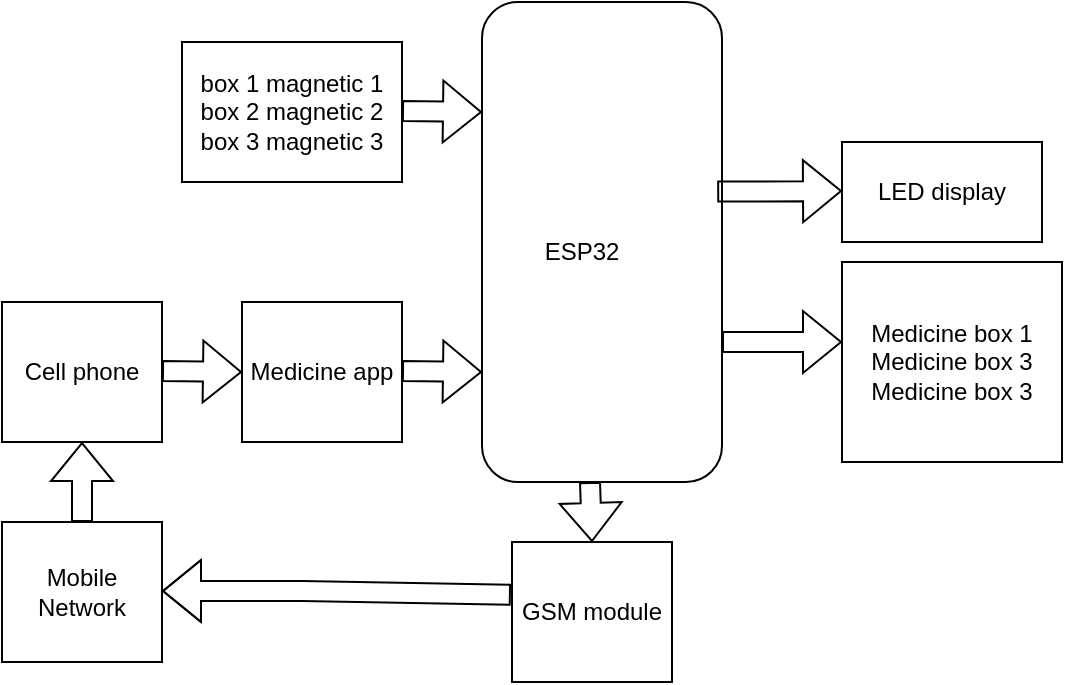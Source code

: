 <mxfile version="24.0.4" type="device">
  <diagram name="Page-1" id="bZUiNc4bK9qyyQ-w4RaY">
    <mxGraphModel dx="1034" dy="511" grid="1" gridSize="10" guides="1" tooltips="1" connect="1" arrows="1" fold="1" page="1" pageScale="1" pageWidth="850" pageHeight="1100" math="0" shadow="0">
      <root>
        <mxCell id="0" />
        <mxCell id="1" parent="0" />
        <mxCell id="blCRtftLQ01lya31rrP1-1" value="" style="rounded=1;whiteSpace=wrap;html=1;rotation=90;" parent="1" vertex="1">
          <mxGeometry x="310" y="200" width="240" height="120" as="geometry" />
        </mxCell>
        <mxCell id="blCRtftLQ01lya31rrP1-3" value="ESP32" style="text;html=1;align=center;verticalAlign=middle;whiteSpace=wrap;rounded=0;" parent="1" vertex="1">
          <mxGeometry x="390" y="250" width="60" height="30" as="geometry" />
        </mxCell>
        <mxCell id="blCRtftLQ01lya31rrP1-5" value="Medicine app" style="rounded=0;whiteSpace=wrap;html=1;" parent="1" vertex="1">
          <mxGeometry x="250" y="290" width="80" height="70" as="geometry" />
        </mxCell>
        <mxCell id="blCRtftLQ01lya31rrP1-6" value="Cell phone" style="rounded=0;whiteSpace=wrap;html=1;" parent="1" vertex="1">
          <mxGeometry x="130" y="290" width="80" height="70" as="geometry" />
        </mxCell>
        <mxCell id="blCRtftLQ01lya31rrP1-7" value="Mobile Network" style="rounded=0;whiteSpace=wrap;html=1;" parent="1" vertex="1">
          <mxGeometry x="130" y="400" width="80" height="70" as="geometry" />
        </mxCell>
        <mxCell id="blCRtftLQ01lya31rrP1-8" value="GSM module" style="rounded=0;whiteSpace=wrap;html=1;" parent="1" vertex="1">
          <mxGeometry x="385" y="410" width="80" height="70" as="geometry" />
        </mxCell>
        <mxCell id="blCRtftLQ01lya31rrP1-9" value="Medicine box 1&lt;div&gt;Medicine box 3&lt;/div&gt;&lt;div&gt;Medicine box 3&lt;/div&gt;" style="rounded=0;whiteSpace=wrap;html=1;" parent="1" vertex="1">
          <mxGeometry x="550" y="270" width="110" height="100" as="geometry" />
        </mxCell>
        <mxCell id="blCRtftLQ01lya31rrP1-10" value="" style="shape=flexArrow;endArrow=classic;html=1;rounded=0;" parent="1" edge="1">
          <mxGeometry width="50" height="50" relative="1" as="geometry">
            <mxPoint x="490" y="310" as="sourcePoint" />
            <mxPoint x="550" y="310" as="targetPoint" />
          </mxGeometry>
        </mxCell>
        <mxCell id="blCRtftLQ01lya31rrP1-12" value="" style="shape=flexArrow;endArrow=classic;html=1;rounded=0;" parent="1" edge="1">
          <mxGeometry width="50" height="50" relative="1" as="geometry">
            <mxPoint x="330" y="324.5" as="sourcePoint" />
            <mxPoint x="370" y="325" as="targetPoint" />
          </mxGeometry>
        </mxCell>
        <mxCell id="blCRtftLQ01lya31rrP1-13" value="" style="shape=flexArrow;endArrow=classic;html=1;rounded=0;" parent="1" edge="1">
          <mxGeometry width="50" height="50" relative="1" as="geometry">
            <mxPoint x="210" y="324.5" as="sourcePoint" />
            <mxPoint x="250" y="325" as="targetPoint" />
          </mxGeometry>
        </mxCell>
        <mxCell id="blCRtftLQ01lya31rrP1-14" value="" style="shape=flexArrow;endArrow=classic;html=1;rounded=0;entryX=0.5;entryY=1;entryDx=0;entryDy=0;exitX=0.5;exitY=0;exitDx=0;exitDy=0;" parent="1" source="blCRtftLQ01lya31rrP1-7" target="blCRtftLQ01lya31rrP1-6" edge="1">
          <mxGeometry width="50" height="50" relative="1" as="geometry">
            <mxPoint x="170" y="390" as="sourcePoint" />
            <mxPoint x="210" y="390.5" as="targetPoint" />
          </mxGeometry>
        </mxCell>
        <mxCell id="blCRtftLQ01lya31rrP1-16" value="" style="shape=flexArrow;endArrow=classic;html=1;rounded=0;exitX=-0.007;exitY=0.377;exitDx=0;exitDy=0;exitPerimeter=0;" parent="1" source="blCRtftLQ01lya31rrP1-8" edge="1">
          <mxGeometry width="50" height="50" relative="1" as="geometry">
            <mxPoint x="360" y="434.5" as="sourcePoint" />
            <mxPoint x="210" y="434.5" as="targetPoint" />
            <Array as="points">
              <mxPoint x="280" y="434.5" />
            </Array>
          </mxGeometry>
        </mxCell>
        <mxCell id="blCRtftLQ01lya31rrP1-17" value="" style="shape=flexArrow;endArrow=classic;html=1;rounded=0;entryX=0.5;entryY=0;entryDx=0;entryDy=0;" parent="1" target="blCRtftLQ01lya31rrP1-8" edge="1">
          <mxGeometry width="50" height="50" relative="1" as="geometry">
            <mxPoint x="424" y="380" as="sourcePoint" />
            <mxPoint x="420" y="410" as="targetPoint" />
          </mxGeometry>
        </mxCell>
        <mxCell id="blCRtftLQ01lya31rrP1-20" value="LED display" style="rounded=0;whiteSpace=wrap;html=1;" parent="1" vertex="1">
          <mxGeometry x="550" y="210" width="100" height="50" as="geometry" />
        </mxCell>
        <mxCell id="blCRtftLQ01lya31rrP1-22" value="" style="shape=flexArrow;endArrow=classic;html=1;rounded=0;exitX=0.395;exitY=0.02;exitDx=0;exitDy=0;exitPerimeter=0;" parent="1" source="blCRtftLQ01lya31rrP1-1" edge="1">
          <mxGeometry width="50" height="50" relative="1" as="geometry">
            <mxPoint x="480" y="234.5" as="sourcePoint" />
            <mxPoint x="550" y="234.5" as="targetPoint" />
          </mxGeometry>
        </mxCell>
        <mxCell id="blCRtftLQ01lya31rrP1-23" value="box 1 magnetic 1&lt;div&gt;box 2 magnetic 2&lt;/div&gt;&lt;div&gt;box 3 magnetic 3&lt;/div&gt;" style="rounded=0;whiteSpace=wrap;html=1;" parent="1" vertex="1">
          <mxGeometry x="220" y="160" width="110" height="70" as="geometry" />
        </mxCell>
        <mxCell id="blCRtftLQ01lya31rrP1-24" value="" style="shape=flexArrow;endArrow=classic;html=1;rounded=0;" parent="1" edge="1">
          <mxGeometry width="50" height="50" relative="1" as="geometry">
            <mxPoint x="330" y="194.5" as="sourcePoint" />
            <mxPoint x="370" y="195" as="targetPoint" />
          </mxGeometry>
        </mxCell>
      </root>
    </mxGraphModel>
  </diagram>
</mxfile>
